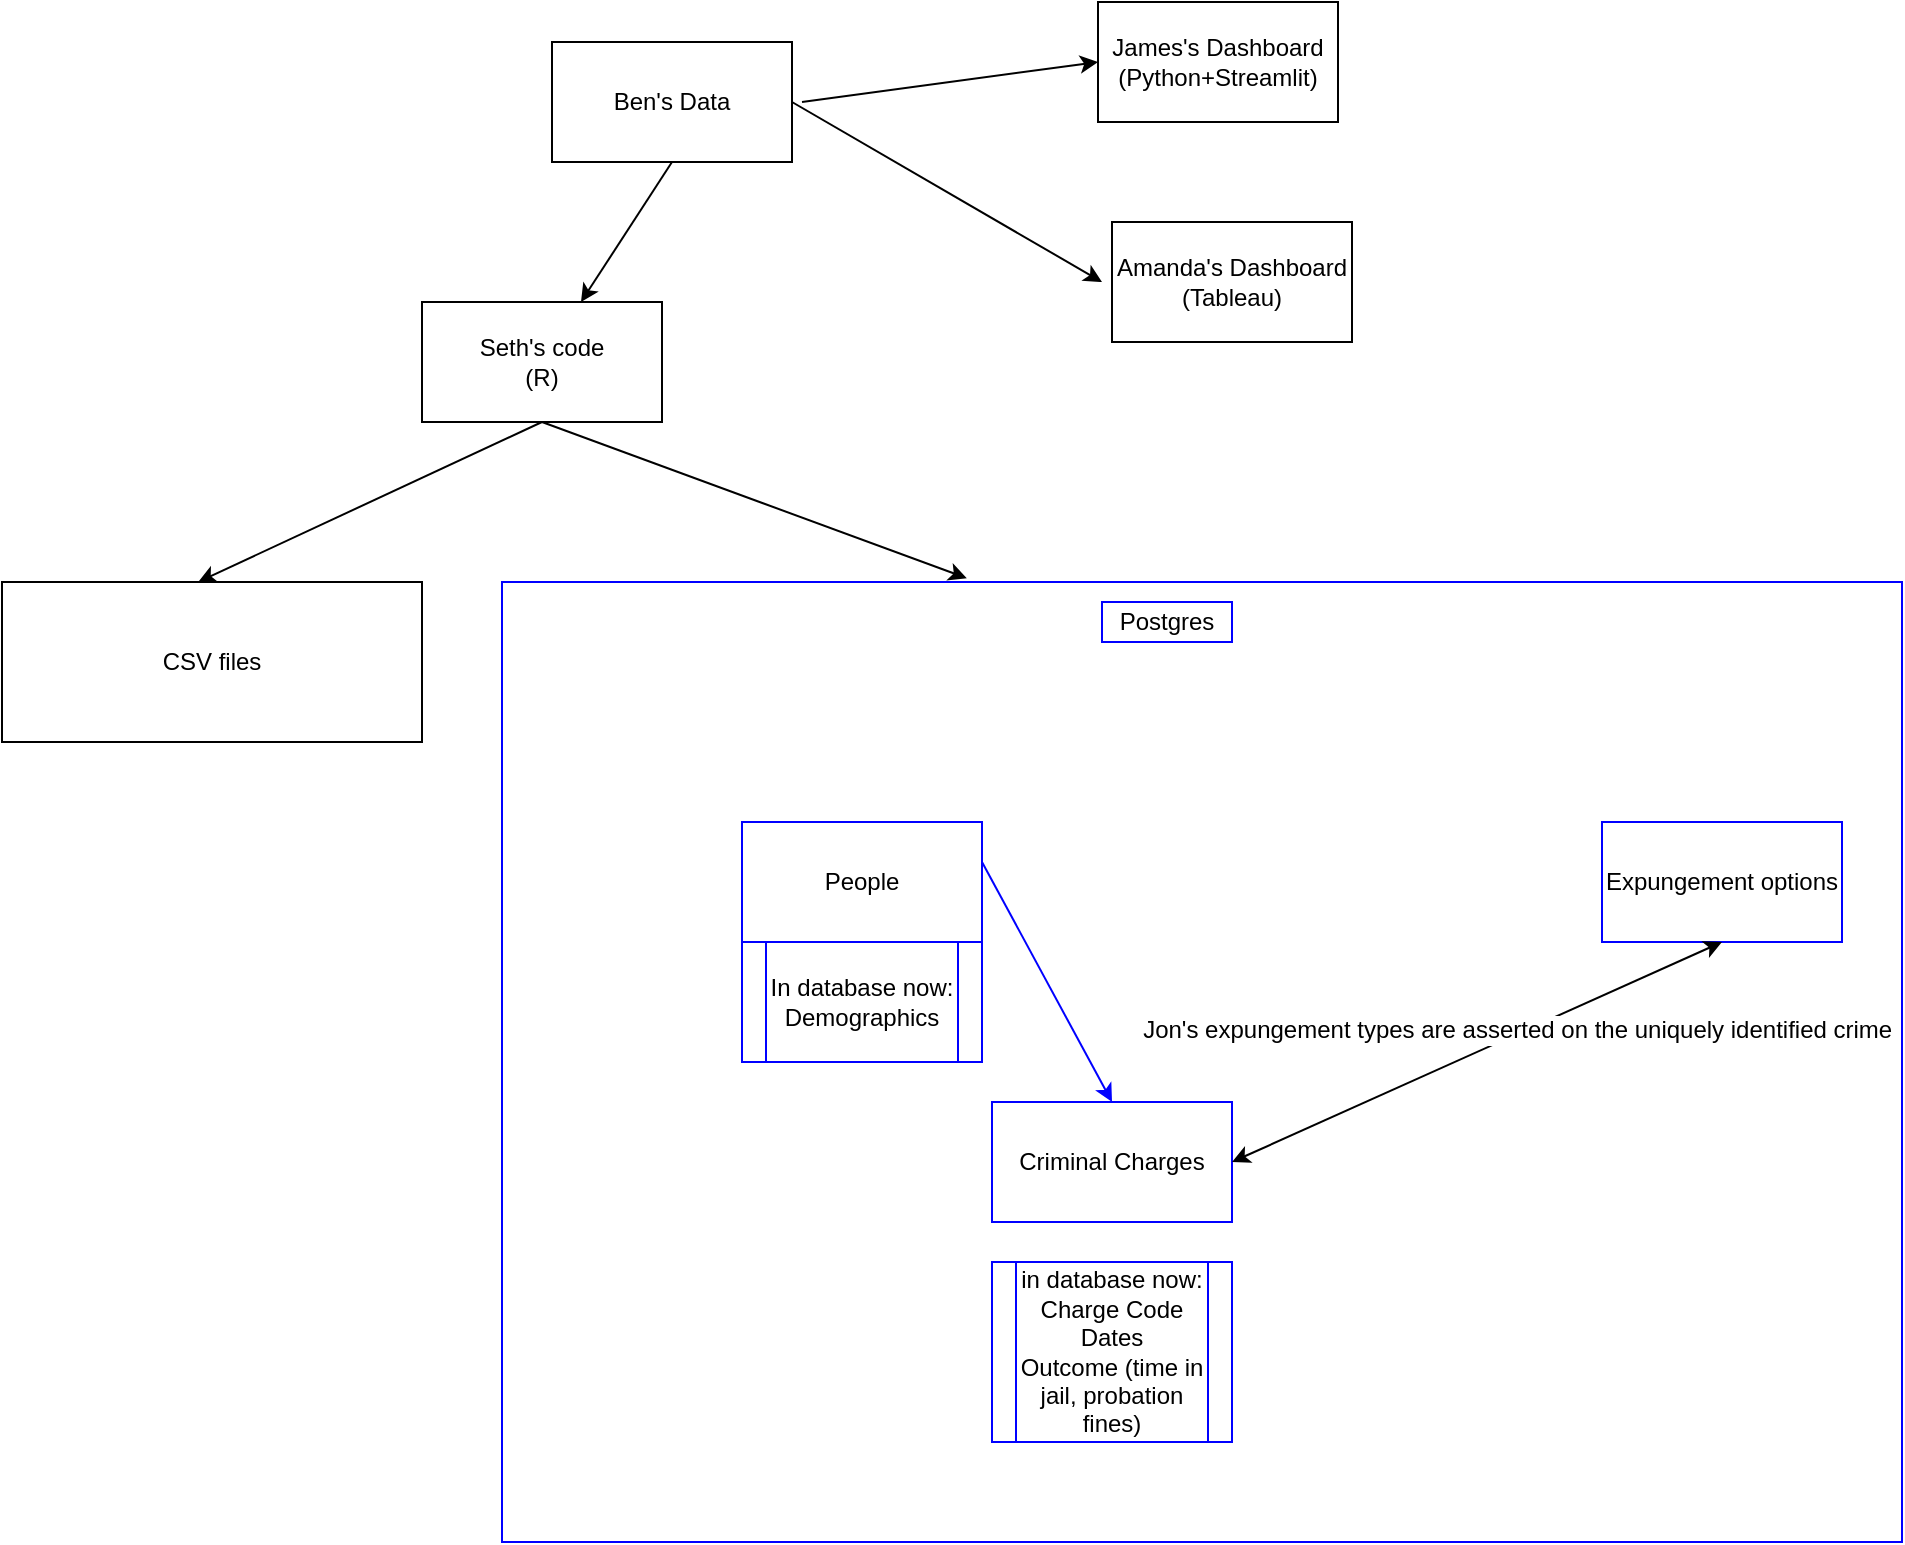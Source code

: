 <mxGraphModel dx="1243" dy="727" grid="1" gridSize="10" guides="1" tooltips="1" connect="1" arrows="1" fold="1" page="1" pageScale="1" pageWidth="850" pageHeight="1100" background="#ffffff"><root><mxCell id="0"/><mxCell id="1" parent="0"/><mxCell id="19" value="" style="rounded=0;whiteSpace=wrap;html=1;strokeColor=#0000FF;" parent="1" vertex="1"><mxGeometry x="300" y="390" width="700" height="480" as="geometry"/></mxCell><mxCell id="2" value="People" style="rounded=0;whiteSpace=wrap;html=1;strokeColor=#0000FF;" parent="1" vertex="1"><mxGeometry x="420" y="510" width="120" height="60" as="geometry"/></mxCell><mxCell id="3" value="Seth's code&lt;div&gt;(R)&lt;/div&gt;" style="rounded=0;whiteSpace=wrap;html=1;" parent="1" vertex="1"><mxGeometry x="260" y="250" width="120" height="60" as="geometry"/></mxCell><mxCell id="4" value="Criminal Charges" style="rounded=0;whiteSpace=wrap;html=1;strokeColor=#0000FF;" parent="1" vertex="1"><mxGeometry x="545" y="650" width="120" height="60" as="geometry"/></mxCell><mxCell id="6" value="&lt;div&gt;In database now:&lt;/div&gt;Demographics" style="shape=process;whiteSpace=wrap;html=1;strokeColor=#0000FF;" parent="1" vertex="1"><mxGeometry x="420" y="570" width="120" height="60" as="geometry"/></mxCell><mxCell id="7" value="&lt;div&gt;in database now:&lt;/div&gt;Charge Code&lt;div&gt;Dates&lt;/div&gt;&lt;div&gt;Outcome (time in jail, probation fines)&lt;/div&gt;" style="shape=process;whiteSpace=wrap;html=1;strokeColor=#0000FF;" parent="1" vertex="1"><mxGeometry x="545" y="730" width="120" height="90" as="geometry"/></mxCell><mxCell id="12" value="" style="endArrow=classic;html=1;exitX=1;exitY=0.5;entryX=0.5;entryY=0;strokeColor=#0000FF;" parent="1" target="4" edge="1"><mxGeometry width="50" height="50" relative="1" as="geometry"><mxPoint x="540" y="530" as="sourcePoint"/><mxPoint x="580" y="530" as="targetPoint"/></mxGeometry></mxCell><mxCell id="18" value="" style="endArrow=classic;html=1;exitX=0.5;exitY=1;entryX=0.332;entryY=-0.004;entryPerimeter=0;" parent="1" source="3" target="19" edge="1"><mxGeometry width="50" height="50" relative="1" as="geometry"><mxPoint x="395" y="360" as="sourcePoint"/><mxPoint x="285" y="380" as="targetPoint"/></mxGeometry></mxCell><mxCell id="20" value="Postgres" style="text;html=1;strokeColor=#0000FF;fillColor=none;align=center;verticalAlign=middle;whiteSpace=wrap;rounded=0;" parent="1" vertex="1"><mxGeometry x="600" y="400" width="65" height="20" as="geometry"/></mxCell><mxCell id="21" value="CSV files" style="rounded=0;whiteSpace=wrap;html=1;" parent="1" vertex="1"><mxGeometry x="50" y="390" width="210" height="80" as="geometry"/></mxCell><mxCell id="23" value="" style="endArrow=classic;html=1;entryX=0.467;entryY=0;entryPerimeter=0;exitX=0.5;exitY=1;" parent="1" target="21" edge="1" source="3"><mxGeometry width="50" height="50" relative="1" as="geometry"><mxPoint x="376" y="350" as="sourcePoint"/><mxPoint x="538" y="398" as="targetPoint"/></mxGeometry></mxCell><mxCell id="24" value="Ben's Data" style="rounded=0;whiteSpace=wrap;html=1;" parent="1" vertex="1"><mxGeometry x="325" y="120" width="120" height="60" as="geometry"/></mxCell><mxCell id="26" value="" style="endArrow=classic;html=1;exitX=0.5;exitY=1;" parent="1" source="24" target="3" edge="1"><mxGeometry width="50" height="50" relative="1" as="geometry"><mxPoint x="386" y="220" as="sourcePoint"/><mxPoint x="233" y="400" as="targetPoint"/></mxGeometry></mxCell><mxCell id="27" value="Amanda's Dashboard&lt;div&gt;(Tableau)&lt;/div&gt;" style="rounded=0;whiteSpace=wrap;html=1;" parent="1" vertex="1"><mxGeometry x="605" y="210" width="120" height="60" as="geometry"/></mxCell><mxCell id="28" value="James's Dashboard&lt;div&gt;(Python+Streamlit)&lt;/div&gt;" style="rounded=0;whiteSpace=wrap;html=1;" parent="1" vertex="1"><mxGeometry x="598" y="100" width="120" height="60" as="geometry"/></mxCell><mxCell id="29" value="" style="endArrow=classic;html=1;entryX=0;entryY=0.5;" parent="1" target="28" edge="1"><mxGeometry width="50" height="50" relative="1" as="geometry"><mxPoint x="450" y="150" as="sourcePoint"/><mxPoint x="490" y="140" as="targetPoint"/></mxGeometry></mxCell><mxCell id="30" value="" style="endArrow=classic;html=1;exitX=1;exitY=0.5;" parent="1" source="24" edge="1"><mxGeometry width="50" height="50" relative="1" as="geometry"><mxPoint x="460" y="160" as="sourcePoint"/><mxPoint x="600" y="240" as="targetPoint"/></mxGeometry></mxCell><mxCell id="31" value="Expungement options" style="rounded=0;whiteSpace=wrap;html=1;strokeColor=#0000FF;" vertex="1" parent="1"><mxGeometry x="850" y="510" width="120" height="60" as="geometry"/></mxCell><mxCell id="32" value="" style="endArrow=classic;startArrow=classic;html=1;entryX=0.5;entryY=1;exitX=1;exitY=0.5;" edge="1" parent="1" source="4" target="31"><mxGeometry width="50" height="50" relative="1" as="geometry"><mxPoint x="725" y="670" as="sourcePoint"/><mxPoint x="904.571" y="590.143" as="targetPoint"/></mxGeometry></mxCell><mxCell id="33" value="Jon's expungement types are asserted on the uniquely identified crime&amp;nbsp;" style="text;html=1;resizable=0;points=[];align=center;verticalAlign=middle;labelBackgroundColor=#ffffff;" vertex="1" connectable="0" parent="32"><mxGeometry x="0.176" y="2" relative="1" as="geometry"><mxPoint as="offset"/></mxGeometry></mxCell></root></mxGraphModel>